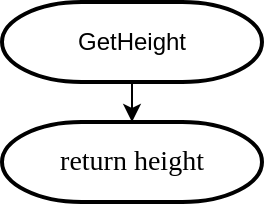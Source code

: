 <mxfile version="14.7.2"><diagram name="Page-1" id="aPMfUpU5sbI3zK0HaNv6"><mxGraphModel dx="788" dy="552" grid="1" gridSize="10" guides="1" tooltips="1" connect="1" arrows="1" fold="1" page="1" pageScale="1" pageWidth="827" pageHeight="1169" math="0" shadow="0"><root><mxCell id="0"/><mxCell id="1" parent="0"/><mxCell id="ZbI2ULjsCyspwXcEav7M-1" value="" style="edgeStyle=orthogonalEdgeStyle;rounded=0;orthogonalLoop=1;jettySize=auto;html=1;" edge="1" parent="1" source="ZbI2ULjsCyspwXcEav7M-2"><mxGeometry relative="1" as="geometry"><mxPoint x="245" y="120" as="targetPoint"/></mxGeometry></mxCell><mxCell id="ZbI2ULjsCyspwXcEav7M-2" value="GetHeight" style="strokeWidth=2;html=1;shape=mxgraph.flowchart.terminator;whiteSpace=wrap;" vertex="1" parent="1"><mxGeometry x="180" y="60" width="130" height="40" as="geometry"/></mxCell><mxCell id="ZbI2ULjsCyspwXcEav7M-3" value="&lt;font face=&quot;Times New Roman&quot;&gt;&lt;span style=&quot;font-size: 14px&quot;&gt;return&amp;nbsp;height&lt;/span&gt;&lt;br&gt;&lt;/font&gt;" style="strokeWidth=2;html=1;shape=mxgraph.flowchart.terminator;whiteSpace=wrap;" vertex="1" parent="1"><mxGeometry x="180" y="120" width="130" height="40" as="geometry"/></mxCell></root></mxGraphModel></diagram></mxfile>